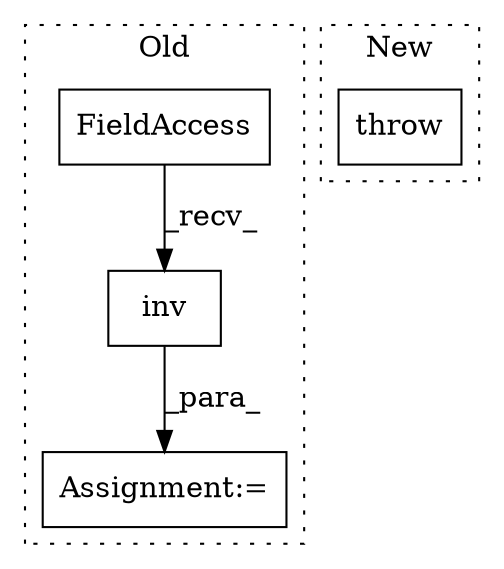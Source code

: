 digraph G {
subgraph cluster0 {
1 [label="inv" a="32" s="1763,1835" l="4,1" shape="box"];
3 [label="FieldAccess" a="22" s="1750" l="12" shape="box"];
4 [label="Assignment:=" a="7" s="1719" l="1" shape="box"];
label = "Old";
style="dotted";
}
subgraph cluster1 {
2 [label="throw" a="53" s="2946" l="6" shape="box"];
label = "New";
style="dotted";
}
1 -> 4 [label="_para_"];
3 -> 1 [label="_recv_"];
}